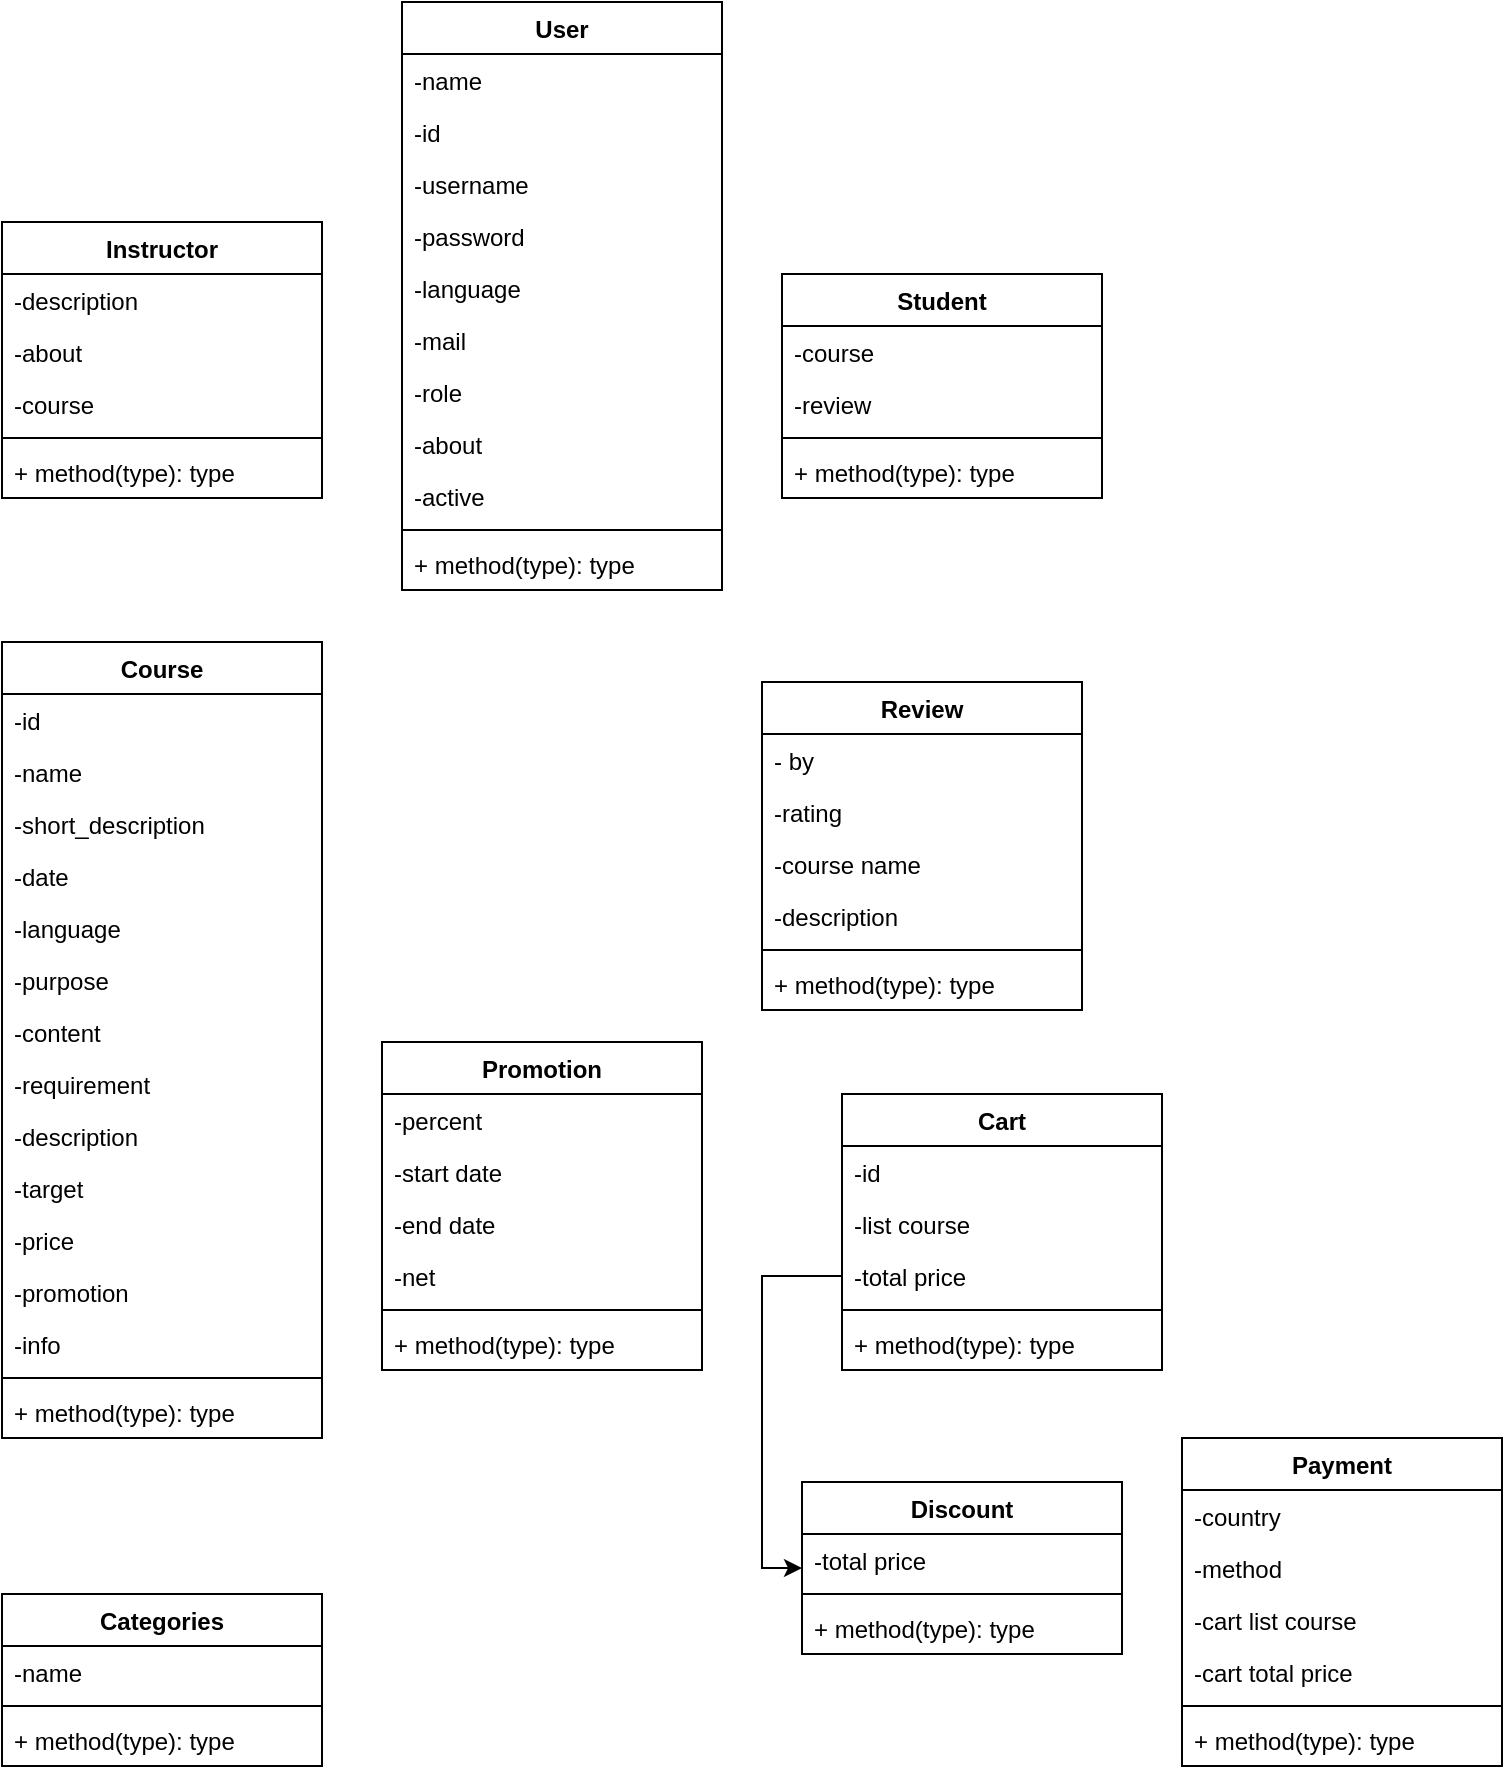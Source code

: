 <mxfile version="20.8.18" type="github">
  <diagram name="Page-1" id="RoZd-cWgufaqt0LcxTIa">
    <mxGraphModel dx="1137" dy="760" grid="1" gridSize="10" guides="1" tooltips="1" connect="1" arrows="1" fold="1" page="1" pageScale="1" pageWidth="850" pageHeight="1100" math="0" shadow="0">
      <root>
        <mxCell id="0" />
        <mxCell id="1" parent="0" />
        <mxCell id="R6KmrhAIqxs1jMvVyGCJ-5" value="Course" style="swimlane;fontStyle=1;align=center;verticalAlign=top;childLayout=stackLayout;horizontal=1;startSize=26;horizontalStack=0;resizeParent=1;resizeParentMax=0;resizeLast=0;collapsible=1;marginBottom=0;" vertex="1" parent="1">
          <mxGeometry x="60" y="350" width="160" height="398" as="geometry" />
        </mxCell>
        <mxCell id="R6KmrhAIqxs1jMvVyGCJ-90" value="-id" style="text;strokeColor=none;fillColor=none;align=left;verticalAlign=top;spacingLeft=4;spacingRight=4;overflow=hidden;rotatable=0;points=[[0,0.5],[1,0.5]];portConstraint=eastwest;" vertex="1" parent="R6KmrhAIqxs1jMvVyGCJ-5">
          <mxGeometry y="26" width="160" height="26" as="geometry" />
        </mxCell>
        <mxCell id="R6KmrhAIqxs1jMvVyGCJ-9" value="-name&#xa;" style="text;strokeColor=none;fillColor=none;align=left;verticalAlign=top;spacingLeft=4;spacingRight=4;overflow=hidden;rotatable=0;points=[[0,0.5],[1,0.5]];portConstraint=eastwest;" vertex="1" parent="R6KmrhAIqxs1jMvVyGCJ-5">
          <mxGeometry y="52" width="160" height="26" as="geometry" />
        </mxCell>
        <mxCell id="R6KmrhAIqxs1jMvVyGCJ-10" value="-short_description" style="text;strokeColor=none;fillColor=none;align=left;verticalAlign=top;spacingLeft=4;spacingRight=4;overflow=hidden;rotatable=0;points=[[0,0.5],[1,0.5]];portConstraint=eastwest;" vertex="1" parent="R6KmrhAIqxs1jMvVyGCJ-5">
          <mxGeometry y="78" width="160" height="26" as="geometry" />
        </mxCell>
        <mxCell id="R6KmrhAIqxs1jMvVyGCJ-13" value="-date" style="text;strokeColor=none;fillColor=none;align=left;verticalAlign=top;spacingLeft=4;spacingRight=4;overflow=hidden;rotatable=0;points=[[0,0.5],[1,0.5]];portConstraint=eastwest;" vertex="1" parent="R6KmrhAIqxs1jMvVyGCJ-5">
          <mxGeometry y="104" width="160" height="26" as="geometry" />
        </mxCell>
        <mxCell id="R6KmrhAIqxs1jMvVyGCJ-14" value="-language" style="text;strokeColor=none;fillColor=none;align=left;verticalAlign=top;spacingLeft=4;spacingRight=4;overflow=hidden;rotatable=0;points=[[0,0.5],[1,0.5]];portConstraint=eastwest;" vertex="1" parent="R6KmrhAIqxs1jMvVyGCJ-5">
          <mxGeometry y="130" width="160" height="26" as="geometry" />
        </mxCell>
        <mxCell id="R6KmrhAIqxs1jMvVyGCJ-15" value="-purpose" style="text;strokeColor=none;fillColor=none;align=left;verticalAlign=top;spacingLeft=4;spacingRight=4;overflow=hidden;rotatable=0;points=[[0,0.5],[1,0.5]];portConstraint=eastwest;" vertex="1" parent="R6KmrhAIqxs1jMvVyGCJ-5">
          <mxGeometry y="156" width="160" height="26" as="geometry" />
        </mxCell>
        <mxCell id="R6KmrhAIqxs1jMvVyGCJ-16" value="-content" style="text;strokeColor=none;fillColor=none;align=left;verticalAlign=top;spacingLeft=4;spacingRight=4;overflow=hidden;rotatable=0;points=[[0,0.5],[1,0.5]];portConstraint=eastwest;" vertex="1" parent="R6KmrhAIqxs1jMvVyGCJ-5">
          <mxGeometry y="182" width="160" height="26" as="geometry" />
        </mxCell>
        <mxCell id="R6KmrhAIqxs1jMvVyGCJ-17" value="-requirement" style="text;strokeColor=none;fillColor=none;align=left;verticalAlign=top;spacingLeft=4;spacingRight=4;overflow=hidden;rotatable=0;points=[[0,0.5],[1,0.5]];portConstraint=eastwest;" vertex="1" parent="R6KmrhAIqxs1jMvVyGCJ-5">
          <mxGeometry y="208" width="160" height="26" as="geometry" />
        </mxCell>
        <mxCell id="R6KmrhAIqxs1jMvVyGCJ-18" value="-description" style="text;strokeColor=none;fillColor=none;align=left;verticalAlign=top;spacingLeft=4;spacingRight=4;overflow=hidden;rotatable=0;points=[[0,0.5],[1,0.5]];portConstraint=eastwest;" vertex="1" parent="R6KmrhAIqxs1jMvVyGCJ-5">
          <mxGeometry y="234" width="160" height="26" as="geometry" />
        </mxCell>
        <mxCell id="R6KmrhAIqxs1jMvVyGCJ-19" value="-target" style="text;strokeColor=none;fillColor=none;align=left;verticalAlign=top;spacingLeft=4;spacingRight=4;overflow=hidden;rotatable=0;points=[[0,0.5],[1,0.5]];portConstraint=eastwest;" vertex="1" parent="R6KmrhAIqxs1jMvVyGCJ-5">
          <mxGeometry y="260" width="160" height="26" as="geometry" />
        </mxCell>
        <mxCell id="R6KmrhAIqxs1jMvVyGCJ-20" value="-price" style="text;strokeColor=none;fillColor=none;align=left;verticalAlign=top;spacingLeft=4;spacingRight=4;overflow=hidden;rotatable=0;points=[[0,0.5],[1,0.5]];portConstraint=eastwest;" vertex="1" parent="R6KmrhAIqxs1jMvVyGCJ-5">
          <mxGeometry y="286" width="160" height="26" as="geometry" />
        </mxCell>
        <mxCell id="R6KmrhAIqxs1jMvVyGCJ-91" value="-promotion" style="text;strokeColor=none;fillColor=none;align=left;verticalAlign=top;spacingLeft=4;spacingRight=4;overflow=hidden;rotatable=0;points=[[0,0.5],[1,0.5]];portConstraint=eastwest;" vertex="1" parent="R6KmrhAIqxs1jMvVyGCJ-5">
          <mxGeometry y="312" width="160" height="26" as="geometry" />
        </mxCell>
        <mxCell id="R6KmrhAIqxs1jMvVyGCJ-6" value="-info" style="text;strokeColor=none;fillColor=none;align=left;verticalAlign=top;spacingLeft=4;spacingRight=4;overflow=hidden;rotatable=0;points=[[0,0.5],[1,0.5]];portConstraint=eastwest;" vertex="1" parent="R6KmrhAIqxs1jMvVyGCJ-5">
          <mxGeometry y="338" width="160" height="26" as="geometry" />
        </mxCell>
        <mxCell id="R6KmrhAIqxs1jMvVyGCJ-7" value="" style="line;strokeWidth=1;fillColor=none;align=left;verticalAlign=middle;spacingTop=-1;spacingLeft=3;spacingRight=3;rotatable=0;labelPosition=right;points=[];portConstraint=eastwest;strokeColor=inherit;" vertex="1" parent="R6KmrhAIqxs1jMvVyGCJ-5">
          <mxGeometry y="364" width="160" height="8" as="geometry" />
        </mxCell>
        <mxCell id="R6KmrhAIqxs1jMvVyGCJ-8" value="+ method(type): type" style="text;strokeColor=none;fillColor=none;align=left;verticalAlign=top;spacingLeft=4;spacingRight=4;overflow=hidden;rotatable=0;points=[[0,0.5],[1,0.5]];portConstraint=eastwest;" vertex="1" parent="R6KmrhAIqxs1jMvVyGCJ-5">
          <mxGeometry y="372" width="160" height="26" as="geometry" />
        </mxCell>
        <mxCell id="R6KmrhAIqxs1jMvVyGCJ-22" value="Instructor" style="swimlane;fontStyle=1;align=center;verticalAlign=top;childLayout=stackLayout;horizontal=1;startSize=26;horizontalStack=0;resizeParent=1;resizeParentMax=0;resizeLast=0;collapsible=1;marginBottom=0;" vertex="1" parent="1">
          <mxGeometry x="60" y="140" width="160" height="138" as="geometry" />
        </mxCell>
        <mxCell id="R6KmrhAIqxs1jMvVyGCJ-27" value="-description" style="text;strokeColor=none;fillColor=none;align=left;verticalAlign=top;spacingLeft=4;spacingRight=4;overflow=hidden;rotatable=0;points=[[0,0.5],[1,0.5]];portConstraint=eastwest;" vertex="1" parent="R6KmrhAIqxs1jMvVyGCJ-22">
          <mxGeometry y="26" width="160" height="26" as="geometry" />
        </mxCell>
        <mxCell id="R6KmrhAIqxs1jMvVyGCJ-28" value="-about" style="text;strokeColor=none;fillColor=none;align=left;verticalAlign=top;spacingLeft=4;spacingRight=4;overflow=hidden;rotatable=0;points=[[0,0.5],[1,0.5]];portConstraint=eastwest;" vertex="1" parent="R6KmrhAIqxs1jMvVyGCJ-22">
          <mxGeometry y="52" width="160" height="26" as="geometry" />
        </mxCell>
        <mxCell id="R6KmrhAIqxs1jMvVyGCJ-23" value="-course" style="text;strokeColor=none;fillColor=none;align=left;verticalAlign=top;spacingLeft=4;spacingRight=4;overflow=hidden;rotatable=0;points=[[0,0.5],[1,0.5]];portConstraint=eastwest;" vertex="1" parent="R6KmrhAIqxs1jMvVyGCJ-22">
          <mxGeometry y="78" width="160" height="26" as="geometry" />
        </mxCell>
        <mxCell id="R6KmrhAIqxs1jMvVyGCJ-24" value="" style="line;strokeWidth=1;fillColor=none;align=left;verticalAlign=middle;spacingTop=-1;spacingLeft=3;spacingRight=3;rotatable=0;labelPosition=right;points=[];portConstraint=eastwest;strokeColor=inherit;" vertex="1" parent="R6KmrhAIqxs1jMvVyGCJ-22">
          <mxGeometry y="104" width="160" height="8" as="geometry" />
        </mxCell>
        <mxCell id="R6KmrhAIqxs1jMvVyGCJ-25" value="+ method(type): type" style="text;strokeColor=none;fillColor=none;align=left;verticalAlign=top;spacingLeft=4;spacingRight=4;overflow=hidden;rotatable=0;points=[[0,0.5],[1,0.5]];portConstraint=eastwest;" vertex="1" parent="R6KmrhAIqxs1jMvVyGCJ-22">
          <mxGeometry y="112" width="160" height="26" as="geometry" />
        </mxCell>
        <mxCell id="R6KmrhAIqxs1jMvVyGCJ-29" value="Student" style="swimlane;fontStyle=1;align=center;verticalAlign=top;childLayout=stackLayout;horizontal=1;startSize=26;horizontalStack=0;resizeParent=1;resizeParentMax=0;resizeLast=0;collapsible=1;marginBottom=0;" vertex="1" parent="1">
          <mxGeometry x="450" y="166" width="160" height="112" as="geometry" />
        </mxCell>
        <mxCell id="R6KmrhAIqxs1jMvVyGCJ-34" value="-course" style="text;strokeColor=none;fillColor=none;align=left;verticalAlign=top;spacingLeft=4;spacingRight=4;overflow=hidden;rotatable=0;points=[[0,0.5],[1,0.5]];portConstraint=eastwest;" vertex="1" parent="R6KmrhAIqxs1jMvVyGCJ-29">
          <mxGeometry y="26" width="160" height="26" as="geometry" />
        </mxCell>
        <mxCell id="R6KmrhAIqxs1jMvVyGCJ-30" value="-review" style="text;strokeColor=none;fillColor=none;align=left;verticalAlign=top;spacingLeft=4;spacingRight=4;overflow=hidden;rotatable=0;points=[[0,0.5],[1,0.5]];portConstraint=eastwest;" vertex="1" parent="R6KmrhAIqxs1jMvVyGCJ-29">
          <mxGeometry y="52" width="160" height="26" as="geometry" />
        </mxCell>
        <mxCell id="R6KmrhAIqxs1jMvVyGCJ-31" value="" style="line;strokeWidth=1;fillColor=none;align=left;verticalAlign=middle;spacingTop=-1;spacingLeft=3;spacingRight=3;rotatable=0;labelPosition=right;points=[];portConstraint=eastwest;strokeColor=inherit;" vertex="1" parent="R6KmrhAIqxs1jMvVyGCJ-29">
          <mxGeometry y="78" width="160" height="8" as="geometry" />
        </mxCell>
        <mxCell id="R6KmrhAIqxs1jMvVyGCJ-32" value="+ method(type): type" style="text;strokeColor=none;fillColor=none;align=left;verticalAlign=top;spacingLeft=4;spacingRight=4;overflow=hidden;rotatable=0;points=[[0,0.5],[1,0.5]];portConstraint=eastwest;" vertex="1" parent="R6KmrhAIqxs1jMvVyGCJ-29">
          <mxGeometry y="86" width="160" height="26" as="geometry" />
        </mxCell>
        <mxCell id="R6KmrhAIqxs1jMvVyGCJ-35" value="User" style="swimlane;fontStyle=1;align=center;verticalAlign=top;childLayout=stackLayout;horizontal=1;startSize=26;horizontalStack=0;resizeParent=1;resizeParentMax=0;resizeLast=0;collapsible=1;marginBottom=0;" vertex="1" parent="1">
          <mxGeometry x="260" y="30" width="160" height="294" as="geometry">
            <mxRectangle x="640" y="80" width="90" height="30" as="alternateBounds" />
          </mxGeometry>
        </mxCell>
        <mxCell id="R6KmrhAIqxs1jMvVyGCJ-36" value="-name" style="text;strokeColor=none;fillColor=none;align=left;verticalAlign=top;spacingLeft=4;spacingRight=4;overflow=hidden;rotatable=0;points=[[0,0.5],[1,0.5]];portConstraint=eastwest;" vertex="1" parent="R6KmrhAIqxs1jMvVyGCJ-35">
          <mxGeometry y="26" width="160" height="26" as="geometry" />
        </mxCell>
        <mxCell id="R6KmrhAIqxs1jMvVyGCJ-47" value="-id" style="text;strokeColor=none;fillColor=none;align=left;verticalAlign=top;spacingLeft=4;spacingRight=4;overflow=hidden;rotatable=0;points=[[0,0.5],[1,0.5]];portConstraint=eastwest;" vertex="1" parent="R6KmrhAIqxs1jMvVyGCJ-35">
          <mxGeometry y="52" width="160" height="26" as="geometry" />
        </mxCell>
        <mxCell id="R6KmrhAIqxs1jMvVyGCJ-49" value="-username" style="text;strokeColor=none;fillColor=none;align=left;verticalAlign=top;spacingLeft=4;spacingRight=4;overflow=hidden;rotatable=0;points=[[0,0.5],[1,0.5]];portConstraint=eastwest;" vertex="1" parent="R6KmrhAIqxs1jMvVyGCJ-35">
          <mxGeometry y="78" width="160" height="26" as="geometry" />
        </mxCell>
        <mxCell id="R6KmrhAIqxs1jMvVyGCJ-50" value="-password" style="text;strokeColor=none;fillColor=none;align=left;verticalAlign=top;spacingLeft=4;spacingRight=4;overflow=hidden;rotatable=0;points=[[0,0.5],[1,0.5]];portConstraint=eastwest;" vertex="1" parent="R6KmrhAIqxs1jMvVyGCJ-35">
          <mxGeometry y="104" width="160" height="26" as="geometry" />
        </mxCell>
        <mxCell id="R6KmrhAIqxs1jMvVyGCJ-51" value="-language" style="text;strokeColor=none;fillColor=none;align=left;verticalAlign=top;spacingLeft=4;spacingRight=4;overflow=hidden;rotatable=0;points=[[0,0.5],[1,0.5]];portConstraint=eastwest;" vertex="1" parent="R6KmrhAIqxs1jMvVyGCJ-35">
          <mxGeometry y="130" width="160" height="26" as="geometry" />
        </mxCell>
        <mxCell id="R6KmrhAIqxs1jMvVyGCJ-52" value="-mail" style="text;strokeColor=none;fillColor=none;align=left;verticalAlign=top;spacingLeft=4;spacingRight=4;overflow=hidden;rotatable=0;points=[[0,0.5],[1,0.5]];portConstraint=eastwest;" vertex="1" parent="R6KmrhAIqxs1jMvVyGCJ-35">
          <mxGeometry y="156" width="160" height="26" as="geometry" />
        </mxCell>
        <mxCell id="R6KmrhAIqxs1jMvVyGCJ-78" value="-role" style="text;strokeColor=none;fillColor=none;align=left;verticalAlign=top;spacingLeft=4;spacingRight=4;overflow=hidden;rotatable=0;points=[[0,0.5],[1,0.5]];portConstraint=eastwest;" vertex="1" parent="R6KmrhAIqxs1jMvVyGCJ-35">
          <mxGeometry y="182" width="160" height="26" as="geometry" />
        </mxCell>
        <mxCell id="R6KmrhAIqxs1jMvVyGCJ-53" value="-about" style="text;strokeColor=none;fillColor=none;align=left;verticalAlign=top;spacingLeft=4;spacingRight=4;overflow=hidden;rotatable=0;points=[[0,0.5],[1,0.5]];portConstraint=eastwest;" vertex="1" parent="R6KmrhAIqxs1jMvVyGCJ-35">
          <mxGeometry y="208" width="160" height="26" as="geometry" />
        </mxCell>
        <mxCell id="R6KmrhAIqxs1jMvVyGCJ-54" value="-active" style="text;strokeColor=none;fillColor=none;align=left;verticalAlign=top;spacingLeft=4;spacingRight=4;overflow=hidden;rotatable=0;points=[[0,0.5],[1,0.5]];portConstraint=eastwest;" vertex="1" parent="R6KmrhAIqxs1jMvVyGCJ-35">
          <mxGeometry y="234" width="160" height="26" as="geometry" />
        </mxCell>
        <mxCell id="R6KmrhAIqxs1jMvVyGCJ-37" value="" style="line;strokeWidth=1;fillColor=none;align=left;verticalAlign=middle;spacingTop=-1;spacingLeft=3;spacingRight=3;rotatable=0;labelPosition=right;points=[];portConstraint=eastwest;strokeColor=inherit;" vertex="1" parent="R6KmrhAIqxs1jMvVyGCJ-35">
          <mxGeometry y="260" width="160" height="8" as="geometry" />
        </mxCell>
        <mxCell id="R6KmrhAIqxs1jMvVyGCJ-38" value="+ method(type): type" style="text;strokeColor=none;fillColor=none;align=left;verticalAlign=top;spacingLeft=4;spacingRight=4;overflow=hidden;rotatable=0;points=[[0,0.5],[1,0.5]];portConstraint=eastwest;" vertex="1" parent="R6KmrhAIqxs1jMvVyGCJ-35">
          <mxGeometry y="268" width="160" height="26" as="geometry" />
        </mxCell>
        <mxCell id="R6KmrhAIqxs1jMvVyGCJ-55" value="Review" style="swimlane;fontStyle=1;align=center;verticalAlign=top;childLayout=stackLayout;horizontal=1;startSize=26;horizontalStack=0;resizeParent=1;resizeParentMax=0;resizeLast=0;collapsible=1;marginBottom=0;" vertex="1" parent="1">
          <mxGeometry x="440" y="370" width="160" height="164" as="geometry" />
        </mxCell>
        <mxCell id="R6KmrhAIqxs1jMvVyGCJ-59" value="- by" style="text;strokeColor=none;fillColor=none;align=left;verticalAlign=top;spacingLeft=4;spacingRight=4;overflow=hidden;rotatable=0;points=[[0,0.5],[1,0.5]];portConstraint=eastwest;" vertex="1" parent="R6KmrhAIqxs1jMvVyGCJ-55">
          <mxGeometry y="26" width="160" height="26" as="geometry" />
        </mxCell>
        <mxCell id="R6KmrhAIqxs1jMvVyGCJ-60" value="-rating" style="text;strokeColor=none;fillColor=none;align=left;verticalAlign=top;spacingLeft=4;spacingRight=4;overflow=hidden;rotatable=0;points=[[0,0.5],[1,0.5]];portConstraint=eastwest;" vertex="1" parent="R6KmrhAIqxs1jMvVyGCJ-55">
          <mxGeometry y="52" width="160" height="26" as="geometry" />
        </mxCell>
        <mxCell id="R6KmrhAIqxs1jMvVyGCJ-61" value="-course name" style="text;strokeColor=none;fillColor=none;align=left;verticalAlign=top;spacingLeft=4;spacingRight=4;overflow=hidden;rotatable=0;points=[[0,0.5],[1,0.5]];portConstraint=eastwest;" vertex="1" parent="R6KmrhAIqxs1jMvVyGCJ-55">
          <mxGeometry y="78" width="160" height="26" as="geometry" />
        </mxCell>
        <mxCell id="R6KmrhAIqxs1jMvVyGCJ-56" value="-description" style="text;strokeColor=none;fillColor=none;align=left;verticalAlign=top;spacingLeft=4;spacingRight=4;overflow=hidden;rotatable=0;points=[[0,0.5],[1,0.5]];portConstraint=eastwest;" vertex="1" parent="R6KmrhAIqxs1jMvVyGCJ-55">
          <mxGeometry y="104" width="160" height="26" as="geometry" />
        </mxCell>
        <mxCell id="R6KmrhAIqxs1jMvVyGCJ-57" value="" style="line;strokeWidth=1;fillColor=none;align=left;verticalAlign=middle;spacingTop=-1;spacingLeft=3;spacingRight=3;rotatable=0;labelPosition=right;points=[];portConstraint=eastwest;strokeColor=inherit;" vertex="1" parent="R6KmrhAIqxs1jMvVyGCJ-55">
          <mxGeometry y="130" width="160" height="8" as="geometry" />
        </mxCell>
        <mxCell id="R6KmrhAIqxs1jMvVyGCJ-58" value="+ method(type): type" style="text;strokeColor=none;fillColor=none;align=left;verticalAlign=top;spacingLeft=4;spacingRight=4;overflow=hidden;rotatable=0;points=[[0,0.5],[1,0.5]];portConstraint=eastwest;" vertex="1" parent="R6KmrhAIqxs1jMvVyGCJ-55">
          <mxGeometry y="138" width="160" height="26" as="geometry" />
        </mxCell>
        <mxCell id="R6KmrhAIqxs1jMvVyGCJ-62" value="Categories" style="swimlane;fontStyle=1;align=center;verticalAlign=top;childLayout=stackLayout;horizontal=1;startSize=26;horizontalStack=0;resizeParent=1;resizeParentMax=0;resizeLast=0;collapsible=1;marginBottom=0;" vertex="1" parent="1">
          <mxGeometry x="60" y="826" width="160" height="86" as="geometry" />
        </mxCell>
        <mxCell id="R6KmrhAIqxs1jMvVyGCJ-63" value="-name" style="text;strokeColor=none;fillColor=none;align=left;verticalAlign=top;spacingLeft=4;spacingRight=4;overflow=hidden;rotatable=0;points=[[0,0.5],[1,0.5]];portConstraint=eastwest;" vertex="1" parent="R6KmrhAIqxs1jMvVyGCJ-62">
          <mxGeometry y="26" width="160" height="26" as="geometry" />
        </mxCell>
        <mxCell id="R6KmrhAIqxs1jMvVyGCJ-64" value="" style="line;strokeWidth=1;fillColor=none;align=left;verticalAlign=middle;spacingTop=-1;spacingLeft=3;spacingRight=3;rotatable=0;labelPosition=right;points=[];portConstraint=eastwest;strokeColor=inherit;" vertex="1" parent="R6KmrhAIqxs1jMvVyGCJ-62">
          <mxGeometry y="52" width="160" height="8" as="geometry" />
        </mxCell>
        <mxCell id="R6KmrhAIqxs1jMvVyGCJ-65" value="+ method(type): type" style="text;strokeColor=none;fillColor=none;align=left;verticalAlign=top;spacingLeft=4;spacingRight=4;overflow=hidden;rotatable=0;points=[[0,0.5],[1,0.5]];portConstraint=eastwest;" vertex="1" parent="R6KmrhAIqxs1jMvVyGCJ-62">
          <mxGeometry y="60" width="160" height="26" as="geometry" />
        </mxCell>
        <mxCell id="R6KmrhAIqxs1jMvVyGCJ-66" value="Cart" style="swimlane;fontStyle=1;align=center;verticalAlign=top;childLayout=stackLayout;horizontal=1;startSize=26;horizontalStack=0;resizeParent=1;resizeParentMax=0;resizeLast=0;collapsible=1;marginBottom=0;" vertex="1" parent="1">
          <mxGeometry x="480" y="576" width="160" height="138" as="geometry" />
        </mxCell>
        <mxCell id="R6KmrhAIqxs1jMvVyGCJ-67" value="-id" style="text;strokeColor=none;fillColor=none;align=left;verticalAlign=top;spacingLeft=4;spacingRight=4;overflow=hidden;rotatable=0;points=[[0,0.5],[1,0.5]];portConstraint=eastwest;" vertex="1" parent="R6KmrhAIqxs1jMvVyGCJ-66">
          <mxGeometry y="26" width="160" height="26" as="geometry" />
        </mxCell>
        <mxCell id="R6KmrhAIqxs1jMvVyGCJ-102" value="-list course" style="text;strokeColor=none;fillColor=none;align=left;verticalAlign=top;spacingLeft=4;spacingRight=4;overflow=hidden;rotatable=0;points=[[0,0.5],[1,0.5]];portConstraint=eastwest;" vertex="1" parent="R6KmrhAIqxs1jMvVyGCJ-66">
          <mxGeometry y="52" width="160" height="26" as="geometry" />
        </mxCell>
        <mxCell id="R6KmrhAIqxs1jMvVyGCJ-70" value="-total price" style="text;strokeColor=none;fillColor=none;align=left;verticalAlign=top;spacingLeft=4;spacingRight=4;overflow=hidden;rotatable=0;points=[[0,0.5],[1,0.5]];portConstraint=eastwest;" vertex="1" parent="R6KmrhAIqxs1jMvVyGCJ-66">
          <mxGeometry y="78" width="160" height="26" as="geometry" />
        </mxCell>
        <mxCell id="R6KmrhAIqxs1jMvVyGCJ-68" value="" style="line;strokeWidth=1;fillColor=none;align=left;verticalAlign=middle;spacingTop=-1;spacingLeft=3;spacingRight=3;rotatable=0;labelPosition=right;points=[];portConstraint=eastwest;strokeColor=inherit;" vertex="1" parent="R6KmrhAIqxs1jMvVyGCJ-66">
          <mxGeometry y="104" width="160" height="8" as="geometry" />
        </mxCell>
        <mxCell id="R6KmrhAIqxs1jMvVyGCJ-69" value="+ method(type): type" style="text;strokeColor=none;fillColor=none;align=left;verticalAlign=top;spacingLeft=4;spacingRight=4;overflow=hidden;rotatable=0;points=[[0,0.5],[1,0.5]];portConstraint=eastwest;" vertex="1" parent="R6KmrhAIqxs1jMvVyGCJ-66">
          <mxGeometry y="112" width="160" height="26" as="geometry" />
        </mxCell>
        <mxCell id="R6KmrhAIqxs1jMvVyGCJ-71" value="Payment" style="swimlane;fontStyle=1;align=center;verticalAlign=top;childLayout=stackLayout;horizontal=1;startSize=26;horizontalStack=0;resizeParent=1;resizeParentMax=0;resizeLast=0;collapsible=1;marginBottom=0;" vertex="1" parent="1">
          <mxGeometry x="650" y="748" width="160" height="164" as="geometry" />
        </mxCell>
        <mxCell id="R6KmrhAIqxs1jMvVyGCJ-75" value="-country" style="text;strokeColor=none;fillColor=none;align=left;verticalAlign=top;spacingLeft=4;spacingRight=4;overflow=hidden;rotatable=0;points=[[0,0.5],[1,0.5]];portConstraint=eastwest;" vertex="1" parent="R6KmrhAIqxs1jMvVyGCJ-71">
          <mxGeometry y="26" width="160" height="26" as="geometry" />
        </mxCell>
        <mxCell id="R6KmrhAIqxs1jMvVyGCJ-76" value="-method" style="text;strokeColor=none;fillColor=none;align=left;verticalAlign=top;spacingLeft=4;spacingRight=4;overflow=hidden;rotatable=0;points=[[0,0.5],[1,0.5]];portConstraint=eastwest;" vertex="1" parent="R6KmrhAIqxs1jMvVyGCJ-71">
          <mxGeometry y="52" width="160" height="26" as="geometry" />
        </mxCell>
        <mxCell id="R6KmrhAIqxs1jMvVyGCJ-77" value="-cart list course" style="text;strokeColor=none;fillColor=none;align=left;verticalAlign=top;spacingLeft=4;spacingRight=4;overflow=hidden;rotatable=0;points=[[0,0.5],[1,0.5]];portConstraint=eastwest;" vertex="1" parent="R6KmrhAIqxs1jMvVyGCJ-71">
          <mxGeometry y="78" width="160" height="26" as="geometry" />
        </mxCell>
        <mxCell id="R6KmrhAIqxs1jMvVyGCJ-72" value="-cart total price" style="text;strokeColor=none;fillColor=none;align=left;verticalAlign=top;spacingLeft=4;spacingRight=4;overflow=hidden;rotatable=0;points=[[0,0.5],[1,0.5]];portConstraint=eastwest;" vertex="1" parent="R6KmrhAIqxs1jMvVyGCJ-71">
          <mxGeometry y="104" width="160" height="26" as="geometry" />
        </mxCell>
        <mxCell id="R6KmrhAIqxs1jMvVyGCJ-73" value="" style="line;strokeWidth=1;fillColor=none;align=left;verticalAlign=middle;spacingTop=-1;spacingLeft=3;spacingRight=3;rotatable=0;labelPosition=right;points=[];portConstraint=eastwest;strokeColor=inherit;" vertex="1" parent="R6KmrhAIqxs1jMvVyGCJ-71">
          <mxGeometry y="130" width="160" height="8" as="geometry" />
        </mxCell>
        <mxCell id="R6KmrhAIqxs1jMvVyGCJ-74" value="+ method(type): type" style="text;strokeColor=none;fillColor=none;align=left;verticalAlign=top;spacingLeft=4;spacingRight=4;overflow=hidden;rotatable=0;points=[[0,0.5],[1,0.5]];portConstraint=eastwest;" vertex="1" parent="R6KmrhAIqxs1jMvVyGCJ-71">
          <mxGeometry y="138" width="160" height="26" as="geometry" />
        </mxCell>
        <mxCell id="R6KmrhAIqxs1jMvVyGCJ-83" value="Promotion" style="swimlane;fontStyle=1;align=center;verticalAlign=top;childLayout=stackLayout;horizontal=1;startSize=26;horizontalStack=0;resizeParent=1;resizeParentMax=0;resizeLast=0;collapsible=1;marginBottom=0;" vertex="1" parent="1">
          <mxGeometry x="250" y="550" width="160" height="164" as="geometry" />
        </mxCell>
        <mxCell id="R6KmrhAIqxs1jMvVyGCJ-84" value="-percent" style="text;strokeColor=none;fillColor=none;align=left;verticalAlign=top;spacingLeft=4;spacingRight=4;overflow=hidden;rotatable=0;points=[[0,0.5],[1,0.5]];portConstraint=eastwest;" vertex="1" parent="R6KmrhAIqxs1jMvVyGCJ-83">
          <mxGeometry y="26" width="160" height="26" as="geometry" />
        </mxCell>
        <mxCell id="R6KmrhAIqxs1jMvVyGCJ-88" value="-start date" style="text;strokeColor=none;fillColor=none;align=left;verticalAlign=top;spacingLeft=4;spacingRight=4;overflow=hidden;rotatable=0;points=[[0,0.5],[1,0.5]];portConstraint=eastwest;" vertex="1" parent="R6KmrhAIqxs1jMvVyGCJ-83">
          <mxGeometry y="52" width="160" height="26" as="geometry" />
        </mxCell>
        <mxCell id="R6KmrhAIqxs1jMvVyGCJ-94" value="-end date" style="text;strokeColor=none;fillColor=none;align=left;verticalAlign=top;spacingLeft=4;spacingRight=4;overflow=hidden;rotatable=0;points=[[0,0.5],[1,0.5]];portConstraint=eastwest;" vertex="1" parent="R6KmrhAIqxs1jMvVyGCJ-83">
          <mxGeometry y="78" width="160" height="26" as="geometry" />
        </mxCell>
        <mxCell id="R6KmrhAIqxs1jMvVyGCJ-89" value="-net" style="text;strokeColor=none;fillColor=none;align=left;verticalAlign=top;spacingLeft=4;spacingRight=4;overflow=hidden;rotatable=0;points=[[0,0.5],[1,0.5]];portConstraint=eastwest;" vertex="1" parent="R6KmrhAIqxs1jMvVyGCJ-83">
          <mxGeometry y="104" width="160" height="26" as="geometry" />
        </mxCell>
        <mxCell id="R6KmrhAIqxs1jMvVyGCJ-85" value="" style="line;strokeWidth=1;fillColor=none;align=left;verticalAlign=middle;spacingTop=-1;spacingLeft=3;spacingRight=3;rotatable=0;labelPosition=right;points=[];portConstraint=eastwest;strokeColor=inherit;" vertex="1" parent="R6KmrhAIqxs1jMvVyGCJ-83">
          <mxGeometry y="130" width="160" height="8" as="geometry" />
        </mxCell>
        <mxCell id="R6KmrhAIqxs1jMvVyGCJ-86" value="+ method(type): type" style="text;strokeColor=none;fillColor=none;align=left;verticalAlign=top;spacingLeft=4;spacingRight=4;overflow=hidden;rotatable=0;points=[[0,0.5],[1,0.5]];portConstraint=eastwest;" vertex="1" parent="R6KmrhAIqxs1jMvVyGCJ-83">
          <mxGeometry y="138" width="160" height="26" as="geometry" />
        </mxCell>
        <mxCell id="R6KmrhAIqxs1jMvVyGCJ-97" value="Discount" style="swimlane;fontStyle=1;align=center;verticalAlign=top;childLayout=stackLayout;horizontal=1;startSize=26;horizontalStack=0;resizeParent=1;resizeParentMax=0;resizeLast=0;collapsible=1;marginBottom=0;" vertex="1" parent="1">
          <mxGeometry x="460" y="770" width="160" height="86" as="geometry" />
        </mxCell>
        <mxCell id="R6KmrhAIqxs1jMvVyGCJ-98" value="-total price" style="text;strokeColor=none;fillColor=none;align=left;verticalAlign=top;spacingLeft=4;spacingRight=4;overflow=hidden;rotatable=0;points=[[0,0.5],[1,0.5]];portConstraint=eastwest;" vertex="1" parent="R6KmrhAIqxs1jMvVyGCJ-97">
          <mxGeometry y="26" width="160" height="26" as="geometry" />
        </mxCell>
        <mxCell id="R6KmrhAIqxs1jMvVyGCJ-99" value="" style="line;strokeWidth=1;fillColor=none;align=left;verticalAlign=middle;spacingTop=-1;spacingLeft=3;spacingRight=3;rotatable=0;labelPosition=right;points=[];portConstraint=eastwest;strokeColor=inherit;" vertex="1" parent="R6KmrhAIqxs1jMvVyGCJ-97">
          <mxGeometry y="52" width="160" height="8" as="geometry" />
        </mxCell>
        <mxCell id="R6KmrhAIqxs1jMvVyGCJ-100" value="+ method(type): type" style="text;strokeColor=none;fillColor=none;align=left;verticalAlign=top;spacingLeft=4;spacingRight=4;overflow=hidden;rotatable=0;points=[[0,0.5],[1,0.5]];portConstraint=eastwest;" vertex="1" parent="R6KmrhAIqxs1jMvVyGCJ-97">
          <mxGeometry y="60" width="160" height="26" as="geometry" />
        </mxCell>
        <mxCell id="R6KmrhAIqxs1jMvVyGCJ-101" style="edgeStyle=orthogonalEdgeStyle;rounded=0;orthogonalLoop=1;jettySize=auto;html=1;entryX=0;entryY=0.5;entryDx=0;entryDy=0;" edge="1" parent="1" source="R6KmrhAIqxs1jMvVyGCJ-70" target="R6KmrhAIqxs1jMvVyGCJ-97">
          <mxGeometry relative="1" as="geometry" />
        </mxCell>
      </root>
    </mxGraphModel>
  </diagram>
</mxfile>
